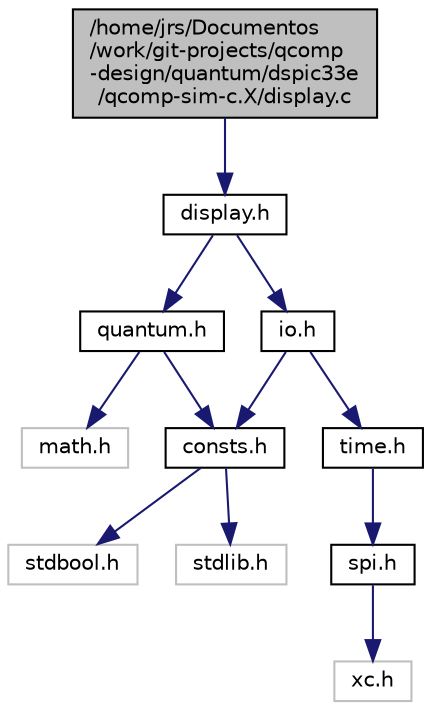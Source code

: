 digraph "/home/jrs/Documentos/work/git-projects/qcomp-design/quantum/dspic33e/qcomp-sim-c.X/display.c"
{
  edge [fontname="Helvetica",fontsize="10",labelfontname="Helvetica",labelfontsize="10"];
  node [fontname="Helvetica",fontsize="10",shape=record];
  Node1 [label="/home/jrs/Documentos\l/work/git-projects/qcomp\l-design/quantum/dspic33e\l/qcomp-sim-c.X/display.c",height=0.2,width=0.4,color="black", fillcolor="grey75", style="filled" fontcolor="black"];
  Node1 -> Node2 [color="midnightblue",fontsize="10",style="solid",fontname="Helvetica"];
  Node2 [label="display.h",height=0.2,width=0.4,color="black", fillcolor="white", style="filled",URL="$display_8h.html",tooltip="Description: Header file containing all the functions for displaying the qubits state vector..."];
  Node2 -> Node3 [color="midnightblue",fontsize="10",style="solid",fontname="Helvetica"];
  Node3 [label="quantum.h",height=0.2,width=0.4,color="black", fillcolor="white", style="filled",URL="$quantum_8h.html",tooltip="Description: Header file containing all the matrix arithmetic for simulating a single qubit..."];
  Node3 -> Node4 [color="midnightblue",fontsize="10",style="solid",fontname="Helvetica"];
  Node4 [label="math.h",height=0.2,width=0.4,color="grey75", fillcolor="white", style="filled"];
  Node3 -> Node5 [color="midnightblue",fontsize="10",style="solid",fontname="Helvetica"];
  Node5 [label="consts.h",height=0.2,width=0.4,color="black", fillcolor="white", style="filled",URL="$consts_8h.html",tooltip="header file for (global) constants "];
  Node5 -> Node6 [color="midnightblue",fontsize="10",style="solid",fontname="Helvetica"];
  Node6 [label="stdbool.h",height=0.2,width=0.4,color="grey75", fillcolor="white", style="filled"];
  Node5 -> Node7 [color="midnightblue",fontsize="10",style="solid",fontname="Helvetica"];
  Node7 [label="stdlib.h",height=0.2,width=0.4,color="grey75", fillcolor="white", style="filled"];
  Node2 -> Node8 [color="midnightblue",fontsize="10",style="solid",fontname="Helvetica"];
  Node8 [label="io.h",height=0.2,width=0.4,color="black", fillcolor="white", style="filled",URL="$io_8h.html",tooltip="Description: Header file for input output functions. "];
  Node8 -> Node9 [color="midnightblue",fontsize="10",style="solid",fontname="Helvetica"];
  Node9 [label="time.h",height=0.2,width=0.4,color="black", fillcolor="white", style="filled",URL="$time_8h.html",tooltip="Description: Header file containing all the timing functions. "];
  Node9 -> Node10 [color="midnightblue",fontsize="10",style="solid",fontname="Helvetica"];
  Node10 [label="spi.h",height=0.2,width=0.4,color="black", fillcolor="white", style="filled",URL="$spi_8h.html",tooltip="Description: SPI communication functions. "];
  Node10 -> Node11 [color="midnightblue",fontsize="10",style="solid",fontname="Helvetica"];
  Node11 [label="xc.h",height=0.2,width=0.4,color="grey75", fillcolor="white", style="filled"];
  Node8 -> Node5 [color="midnightblue",fontsize="10",style="solid",fontname="Helvetica"];
}
